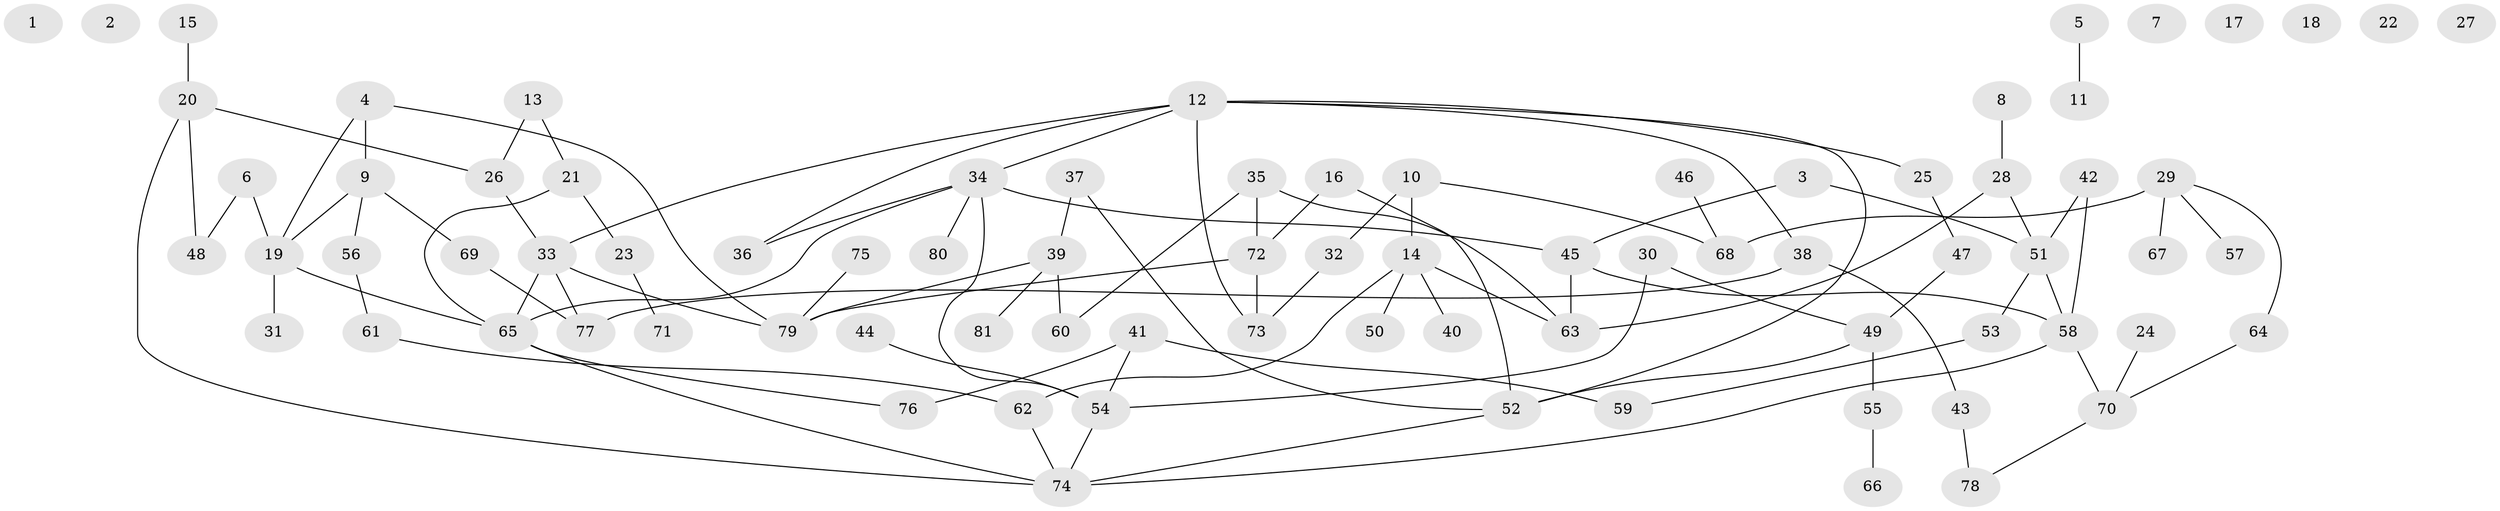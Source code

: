 // coarse degree distribution, {3: 0.22448979591836735, 1: 0.22448979591836735, 4: 0.1836734693877551, 5: 0.08163265306122448, 2: 0.20408163265306123, 9: 0.04081632653061224, 6: 0.04081632653061224}
// Generated by graph-tools (version 1.1) at 2025/35/03/04/25 23:35:55]
// undirected, 81 vertices, 101 edges
graph export_dot {
  node [color=gray90,style=filled];
  1;
  2;
  3;
  4;
  5;
  6;
  7;
  8;
  9;
  10;
  11;
  12;
  13;
  14;
  15;
  16;
  17;
  18;
  19;
  20;
  21;
  22;
  23;
  24;
  25;
  26;
  27;
  28;
  29;
  30;
  31;
  32;
  33;
  34;
  35;
  36;
  37;
  38;
  39;
  40;
  41;
  42;
  43;
  44;
  45;
  46;
  47;
  48;
  49;
  50;
  51;
  52;
  53;
  54;
  55;
  56;
  57;
  58;
  59;
  60;
  61;
  62;
  63;
  64;
  65;
  66;
  67;
  68;
  69;
  70;
  71;
  72;
  73;
  74;
  75;
  76;
  77;
  78;
  79;
  80;
  81;
  3 -- 45;
  3 -- 51;
  4 -- 9;
  4 -- 19;
  4 -- 79;
  5 -- 11;
  6 -- 19;
  6 -- 48;
  8 -- 28;
  9 -- 19;
  9 -- 56;
  9 -- 69;
  10 -- 14;
  10 -- 32;
  10 -- 68;
  12 -- 25;
  12 -- 33;
  12 -- 34;
  12 -- 36;
  12 -- 38;
  12 -- 52;
  12 -- 73;
  13 -- 21;
  13 -- 26;
  14 -- 40;
  14 -- 50;
  14 -- 62;
  14 -- 63;
  15 -- 20;
  16 -- 52;
  16 -- 72;
  19 -- 31;
  19 -- 65;
  20 -- 26;
  20 -- 48;
  20 -- 74;
  21 -- 23;
  21 -- 65;
  23 -- 71;
  24 -- 70;
  25 -- 47;
  26 -- 33;
  28 -- 51;
  28 -- 63;
  29 -- 57;
  29 -- 64;
  29 -- 67;
  29 -- 68;
  30 -- 49;
  30 -- 54;
  32 -- 73;
  33 -- 65;
  33 -- 77;
  33 -- 79;
  34 -- 36;
  34 -- 45;
  34 -- 54;
  34 -- 65;
  34 -- 80;
  35 -- 60;
  35 -- 63;
  35 -- 72;
  37 -- 39;
  37 -- 52;
  38 -- 43;
  38 -- 77;
  39 -- 60;
  39 -- 79;
  39 -- 81;
  41 -- 54;
  41 -- 59;
  41 -- 76;
  42 -- 51;
  42 -- 58;
  43 -- 78;
  44 -- 54;
  45 -- 58;
  45 -- 63;
  46 -- 68;
  47 -- 49;
  49 -- 52;
  49 -- 55;
  51 -- 53;
  51 -- 58;
  52 -- 74;
  53 -- 59;
  54 -- 74;
  55 -- 66;
  56 -- 61;
  58 -- 70;
  58 -- 74;
  61 -- 62;
  62 -- 74;
  64 -- 70;
  65 -- 74;
  65 -- 76;
  69 -- 77;
  70 -- 78;
  72 -- 73;
  72 -- 79;
  75 -- 79;
}
